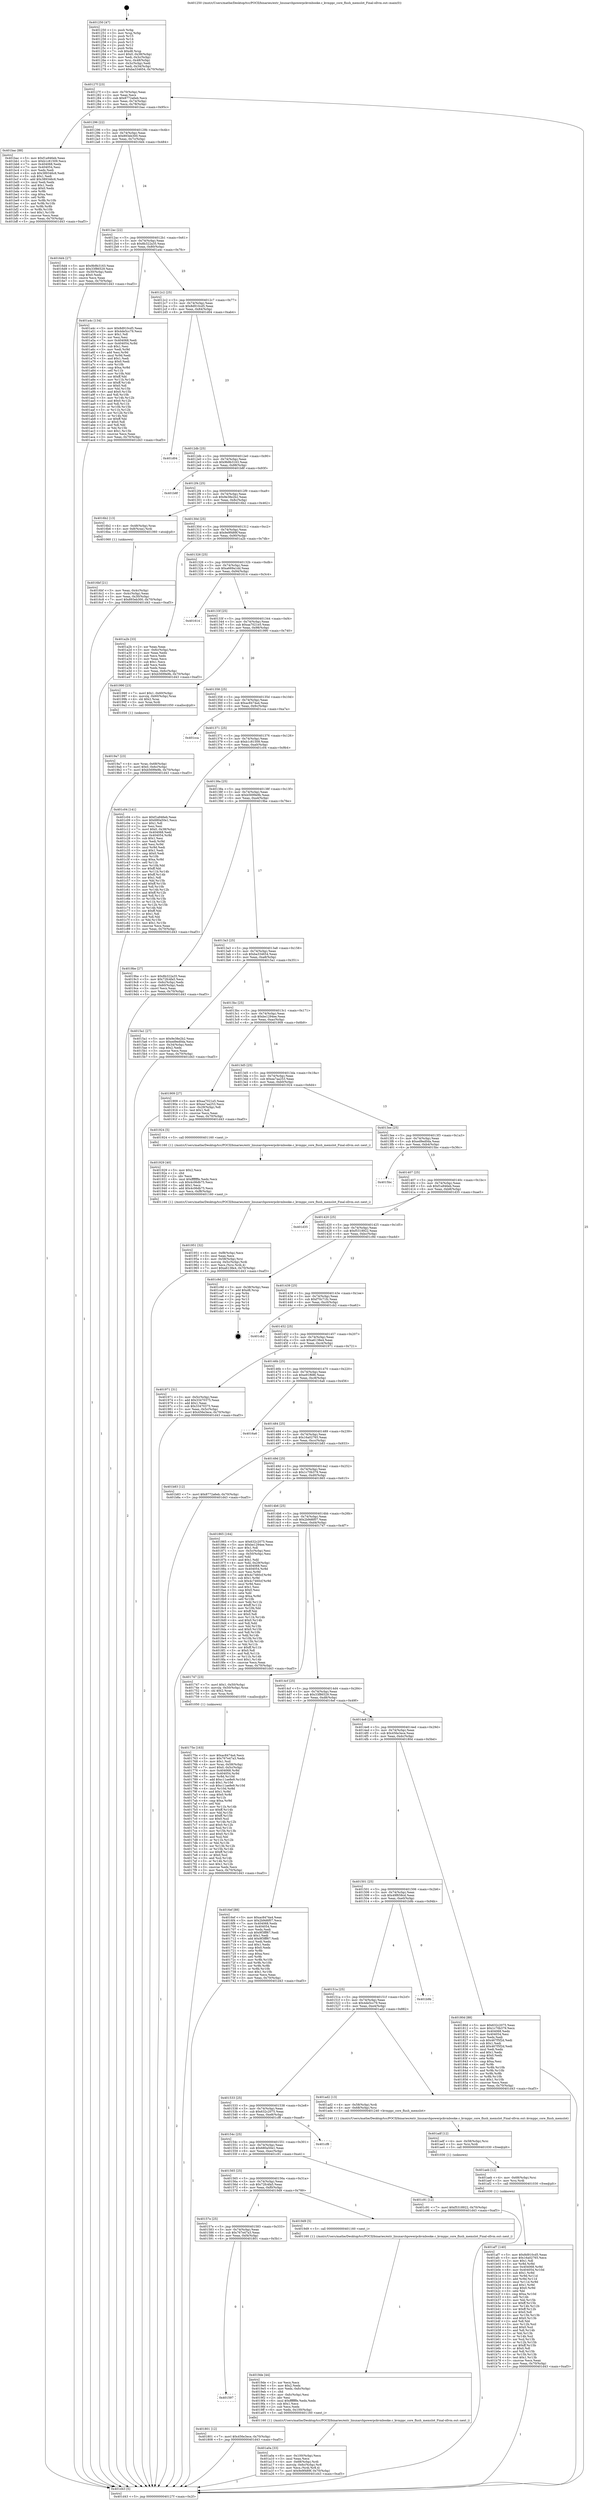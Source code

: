 digraph "0x401250" {
  label = "0x401250 (/mnt/c/Users/mathe/Desktop/tcc/POCII/binaries/extr_linuxarchpowerpckvmbooke.c_kvmppc_core_flush_memslot_Final-ollvm.out::main(0))"
  labelloc = "t"
  node[shape=record]

  Entry [label="",width=0.3,height=0.3,shape=circle,fillcolor=black,style=filled]
  "0x40127f" [label="{
     0x40127f [23]\l
     | [instrs]\l
     &nbsp;&nbsp;0x40127f \<+3\>: mov -0x70(%rbp),%eax\l
     &nbsp;&nbsp;0x401282 \<+2\>: mov %eax,%ecx\l
     &nbsp;&nbsp;0x401284 \<+6\>: sub $0x8772a6eb,%ecx\l
     &nbsp;&nbsp;0x40128a \<+3\>: mov %eax,-0x74(%rbp)\l
     &nbsp;&nbsp;0x40128d \<+3\>: mov %ecx,-0x78(%rbp)\l
     &nbsp;&nbsp;0x401290 \<+6\>: je 0000000000401bac \<main+0x95c\>\l
  }"]
  "0x401bac" [label="{
     0x401bac [88]\l
     | [instrs]\l
     &nbsp;&nbsp;0x401bac \<+5\>: mov $0xf1a946eb,%eax\l
     &nbsp;&nbsp;0x401bb1 \<+5\>: mov $0xb1c81509,%ecx\l
     &nbsp;&nbsp;0x401bb6 \<+7\>: mov 0x404068,%edx\l
     &nbsp;&nbsp;0x401bbd \<+7\>: mov 0x404054,%esi\l
     &nbsp;&nbsp;0x401bc4 \<+2\>: mov %edx,%edi\l
     &nbsp;&nbsp;0x401bc6 \<+6\>: sub $0x389346c6,%edi\l
     &nbsp;&nbsp;0x401bcc \<+3\>: sub $0x1,%edi\l
     &nbsp;&nbsp;0x401bcf \<+6\>: add $0x389346c6,%edi\l
     &nbsp;&nbsp;0x401bd5 \<+3\>: imul %edi,%edx\l
     &nbsp;&nbsp;0x401bd8 \<+3\>: and $0x1,%edx\l
     &nbsp;&nbsp;0x401bdb \<+3\>: cmp $0x0,%edx\l
     &nbsp;&nbsp;0x401bde \<+4\>: sete %r8b\l
     &nbsp;&nbsp;0x401be2 \<+3\>: cmp $0xa,%esi\l
     &nbsp;&nbsp;0x401be5 \<+4\>: setl %r9b\l
     &nbsp;&nbsp;0x401be9 \<+3\>: mov %r8b,%r10b\l
     &nbsp;&nbsp;0x401bec \<+3\>: and %r9b,%r10b\l
     &nbsp;&nbsp;0x401bef \<+3\>: xor %r9b,%r8b\l
     &nbsp;&nbsp;0x401bf2 \<+3\>: or %r8b,%r10b\l
     &nbsp;&nbsp;0x401bf5 \<+4\>: test $0x1,%r10b\l
     &nbsp;&nbsp;0x401bf9 \<+3\>: cmovne %ecx,%eax\l
     &nbsp;&nbsp;0x401bfc \<+3\>: mov %eax,-0x70(%rbp)\l
     &nbsp;&nbsp;0x401bff \<+5\>: jmp 0000000000401d43 \<main+0xaf3\>\l
  }"]
  "0x401296" [label="{
     0x401296 [22]\l
     | [instrs]\l
     &nbsp;&nbsp;0x401296 \<+5\>: jmp 000000000040129b \<main+0x4b\>\l
     &nbsp;&nbsp;0x40129b \<+3\>: mov -0x74(%rbp),%eax\l
     &nbsp;&nbsp;0x40129e \<+5\>: sub $0x893eb300,%eax\l
     &nbsp;&nbsp;0x4012a3 \<+3\>: mov %eax,-0x7c(%rbp)\l
     &nbsp;&nbsp;0x4012a6 \<+6\>: je 00000000004016d4 \<main+0x484\>\l
  }"]
  Exit [label="",width=0.3,height=0.3,shape=circle,fillcolor=black,style=filled,peripheries=2]
  "0x4016d4" [label="{
     0x4016d4 [27]\l
     | [instrs]\l
     &nbsp;&nbsp;0x4016d4 \<+5\>: mov $0x9b9b3163,%eax\l
     &nbsp;&nbsp;0x4016d9 \<+5\>: mov $0x33f86529,%ecx\l
     &nbsp;&nbsp;0x4016de \<+3\>: mov -0x30(%rbp),%edx\l
     &nbsp;&nbsp;0x4016e1 \<+3\>: cmp $0x0,%edx\l
     &nbsp;&nbsp;0x4016e4 \<+3\>: cmove %ecx,%eax\l
     &nbsp;&nbsp;0x4016e7 \<+3\>: mov %eax,-0x70(%rbp)\l
     &nbsp;&nbsp;0x4016ea \<+5\>: jmp 0000000000401d43 \<main+0xaf3\>\l
  }"]
  "0x4012ac" [label="{
     0x4012ac [22]\l
     | [instrs]\l
     &nbsp;&nbsp;0x4012ac \<+5\>: jmp 00000000004012b1 \<main+0x61\>\l
     &nbsp;&nbsp;0x4012b1 \<+3\>: mov -0x74(%rbp),%eax\l
     &nbsp;&nbsp;0x4012b4 \<+5\>: sub $0x8b322a35,%eax\l
     &nbsp;&nbsp;0x4012b9 \<+3\>: mov %eax,-0x80(%rbp)\l
     &nbsp;&nbsp;0x4012bc \<+6\>: je 0000000000401a4c \<main+0x7fc\>\l
  }"]
  "0x401af7" [label="{
     0x401af7 [140]\l
     | [instrs]\l
     &nbsp;&nbsp;0x401af7 \<+5\>: mov $0x8d910cd5,%eax\l
     &nbsp;&nbsp;0x401afc \<+5\>: mov $0x16a02765,%ecx\l
     &nbsp;&nbsp;0x401b01 \<+2\>: mov $0x1,%dl\l
     &nbsp;&nbsp;0x401b03 \<+3\>: xor %r8d,%r8d\l
     &nbsp;&nbsp;0x401b06 \<+8\>: mov 0x404068,%r9d\l
     &nbsp;&nbsp;0x401b0e \<+8\>: mov 0x404054,%r10d\l
     &nbsp;&nbsp;0x401b16 \<+4\>: sub $0x1,%r8d\l
     &nbsp;&nbsp;0x401b1a \<+3\>: mov %r9d,%r11d\l
     &nbsp;&nbsp;0x401b1d \<+3\>: add %r8d,%r11d\l
     &nbsp;&nbsp;0x401b20 \<+4\>: imul %r11d,%r9d\l
     &nbsp;&nbsp;0x401b24 \<+4\>: and $0x1,%r9d\l
     &nbsp;&nbsp;0x401b28 \<+4\>: cmp $0x0,%r9d\l
     &nbsp;&nbsp;0x401b2c \<+3\>: sete %bl\l
     &nbsp;&nbsp;0x401b2f \<+4\>: cmp $0xa,%r10d\l
     &nbsp;&nbsp;0x401b33 \<+4\>: setl %r14b\l
     &nbsp;&nbsp;0x401b37 \<+3\>: mov %bl,%r15b\l
     &nbsp;&nbsp;0x401b3a \<+4\>: xor $0xff,%r15b\l
     &nbsp;&nbsp;0x401b3e \<+3\>: mov %r14b,%r12b\l
     &nbsp;&nbsp;0x401b41 \<+4\>: xor $0xff,%r12b\l
     &nbsp;&nbsp;0x401b45 \<+3\>: xor $0x0,%dl\l
     &nbsp;&nbsp;0x401b48 \<+3\>: mov %r15b,%r13b\l
     &nbsp;&nbsp;0x401b4b \<+4\>: and $0x0,%r13b\l
     &nbsp;&nbsp;0x401b4f \<+2\>: and %dl,%bl\l
     &nbsp;&nbsp;0x401b51 \<+3\>: mov %r12b,%sil\l
     &nbsp;&nbsp;0x401b54 \<+4\>: and $0x0,%sil\l
     &nbsp;&nbsp;0x401b58 \<+3\>: and %dl,%r14b\l
     &nbsp;&nbsp;0x401b5b \<+3\>: or %bl,%r13b\l
     &nbsp;&nbsp;0x401b5e \<+3\>: or %r14b,%sil\l
     &nbsp;&nbsp;0x401b61 \<+3\>: xor %sil,%r13b\l
     &nbsp;&nbsp;0x401b64 \<+3\>: or %r12b,%r15b\l
     &nbsp;&nbsp;0x401b67 \<+4\>: xor $0xff,%r15b\l
     &nbsp;&nbsp;0x401b6b \<+3\>: or $0x0,%dl\l
     &nbsp;&nbsp;0x401b6e \<+3\>: and %dl,%r15b\l
     &nbsp;&nbsp;0x401b71 \<+3\>: or %r15b,%r13b\l
     &nbsp;&nbsp;0x401b74 \<+4\>: test $0x1,%r13b\l
     &nbsp;&nbsp;0x401b78 \<+3\>: cmovne %ecx,%eax\l
     &nbsp;&nbsp;0x401b7b \<+3\>: mov %eax,-0x70(%rbp)\l
     &nbsp;&nbsp;0x401b7e \<+5\>: jmp 0000000000401d43 \<main+0xaf3\>\l
  }"]
  "0x401a4c" [label="{
     0x401a4c [134]\l
     | [instrs]\l
     &nbsp;&nbsp;0x401a4c \<+5\>: mov $0x8d910cd5,%eax\l
     &nbsp;&nbsp;0x401a51 \<+5\>: mov $0x4de5cc79,%ecx\l
     &nbsp;&nbsp;0x401a56 \<+2\>: mov $0x1,%dl\l
     &nbsp;&nbsp;0x401a58 \<+2\>: xor %esi,%esi\l
     &nbsp;&nbsp;0x401a5a \<+7\>: mov 0x404068,%edi\l
     &nbsp;&nbsp;0x401a61 \<+8\>: mov 0x404054,%r8d\l
     &nbsp;&nbsp;0x401a69 \<+3\>: sub $0x1,%esi\l
     &nbsp;&nbsp;0x401a6c \<+3\>: mov %edi,%r9d\l
     &nbsp;&nbsp;0x401a6f \<+3\>: add %esi,%r9d\l
     &nbsp;&nbsp;0x401a72 \<+4\>: imul %r9d,%edi\l
     &nbsp;&nbsp;0x401a76 \<+3\>: and $0x1,%edi\l
     &nbsp;&nbsp;0x401a79 \<+3\>: cmp $0x0,%edi\l
     &nbsp;&nbsp;0x401a7c \<+4\>: sete %r10b\l
     &nbsp;&nbsp;0x401a80 \<+4\>: cmp $0xa,%r8d\l
     &nbsp;&nbsp;0x401a84 \<+4\>: setl %r11b\l
     &nbsp;&nbsp;0x401a88 \<+3\>: mov %r10b,%bl\l
     &nbsp;&nbsp;0x401a8b \<+3\>: xor $0xff,%bl\l
     &nbsp;&nbsp;0x401a8e \<+3\>: mov %r11b,%r14b\l
     &nbsp;&nbsp;0x401a91 \<+4\>: xor $0xff,%r14b\l
     &nbsp;&nbsp;0x401a95 \<+3\>: xor $0x0,%dl\l
     &nbsp;&nbsp;0x401a98 \<+3\>: mov %bl,%r15b\l
     &nbsp;&nbsp;0x401a9b \<+4\>: and $0x0,%r15b\l
     &nbsp;&nbsp;0x401a9f \<+3\>: and %dl,%r10b\l
     &nbsp;&nbsp;0x401aa2 \<+3\>: mov %r14b,%r12b\l
     &nbsp;&nbsp;0x401aa5 \<+4\>: and $0x0,%r12b\l
     &nbsp;&nbsp;0x401aa9 \<+3\>: and %dl,%r11b\l
     &nbsp;&nbsp;0x401aac \<+3\>: or %r10b,%r15b\l
     &nbsp;&nbsp;0x401aaf \<+3\>: or %r11b,%r12b\l
     &nbsp;&nbsp;0x401ab2 \<+3\>: xor %r12b,%r15b\l
     &nbsp;&nbsp;0x401ab5 \<+3\>: or %r14b,%bl\l
     &nbsp;&nbsp;0x401ab8 \<+3\>: xor $0xff,%bl\l
     &nbsp;&nbsp;0x401abb \<+3\>: or $0x0,%dl\l
     &nbsp;&nbsp;0x401abe \<+2\>: and %dl,%bl\l
     &nbsp;&nbsp;0x401ac0 \<+3\>: or %bl,%r15b\l
     &nbsp;&nbsp;0x401ac3 \<+4\>: test $0x1,%r15b\l
     &nbsp;&nbsp;0x401ac7 \<+3\>: cmovne %ecx,%eax\l
     &nbsp;&nbsp;0x401aca \<+3\>: mov %eax,-0x70(%rbp)\l
     &nbsp;&nbsp;0x401acd \<+5\>: jmp 0000000000401d43 \<main+0xaf3\>\l
  }"]
  "0x4012c2" [label="{
     0x4012c2 [25]\l
     | [instrs]\l
     &nbsp;&nbsp;0x4012c2 \<+5\>: jmp 00000000004012c7 \<main+0x77\>\l
     &nbsp;&nbsp;0x4012c7 \<+3\>: mov -0x74(%rbp),%eax\l
     &nbsp;&nbsp;0x4012ca \<+5\>: sub $0x8d910cd5,%eax\l
     &nbsp;&nbsp;0x4012cf \<+6\>: mov %eax,-0x84(%rbp)\l
     &nbsp;&nbsp;0x4012d5 \<+6\>: je 0000000000401d04 \<main+0xab4\>\l
  }"]
  "0x401aeb" [label="{
     0x401aeb [12]\l
     | [instrs]\l
     &nbsp;&nbsp;0x401aeb \<+4\>: mov -0x68(%rbp),%rsi\l
     &nbsp;&nbsp;0x401aef \<+3\>: mov %rsi,%rdi\l
     &nbsp;&nbsp;0x401af2 \<+5\>: call 0000000000401030 \<free@plt\>\l
     | [calls]\l
     &nbsp;&nbsp;0x401030 \{1\} (unknown)\l
  }"]
  "0x401d04" [label="{
     0x401d04\l
  }", style=dashed]
  "0x4012db" [label="{
     0x4012db [25]\l
     | [instrs]\l
     &nbsp;&nbsp;0x4012db \<+5\>: jmp 00000000004012e0 \<main+0x90\>\l
     &nbsp;&nbsp;0x4012e0 \<+3\>: mov -0x74(%rbp),%eax\l
     &nbsp;&nbsp;0x4012e3 \<+5\>: sub $0x9b9b3163,%eax\l
     &nbsp;&nbsp;0x4012e8 \<+6\>: mov %eax,-0x88(%rbp)\l
     &nbsp;&nbsp;0x4012ee \<+6\>: je 0000000000401b8f \<main+0x93f\>\l
  }"]
  "0x401adf" [label="{
     0x401adf [12]\l
     | [instrs]\l
     &nbsp;&nbsp;0x401adf \<+4\>: mov -0x58(%rbp),%rsi\l
     &nbsp;&nbsp;0x401ae3 \<+3\>: mov %rsi,%rdi\l
     &nbsp;&nbsp;0x401ae6 \<+5\>: call 0000000000401030 \<free@plt\>\l
     | [calls]\l
     &nbsp;&nbsp;0x401030 \{1\} (unknown)\l
  }"]
  "0x401b8f" [label="{
     0x401b8f\l
  }", style=dashed]
  "0x4012f4" [label="{
     0x4012f4 [25]\l
     | [instrs]\l
     &nbsp;&nbsp;0x4012f4 \<+5\>: jmp 00000000004012f9 \<main+0xa9\>\l
     &nbsp;&nbsp;0x4012f9 \<+3\>: mov -0x74(%rbp),%eax\l
     &nbsp;&nbsp;0x4012fc \<+5\>: sub $0x9e38e2b2,%eax\l
     &nbsp;&nbsp;0x401301 \<+6\>: mov %eax,-0x8c(%rbp)\l
     &nbsp;&nbsp;0x401307 \<+6\>: je 00000000004016b2 \<main+0x462\>\l
  }"]
  "0x401a0a" [label="{
     0x401a0a [33]\l
     | [instrs]\l
     &nbsp;&nbsp;0x401a0a \<+6\>: mov -0x100(%rbp),%ecx\l
     &nbsp;&nbsp;0x401a10 \<+3\>: imul %eax,%ecx\l
     &nbsp;&nbsp;0x401a13 \<+4\>: mov -0x68(%rbp),%rdi\l
     &nbsp;&nbsp;0x401a17 \<+4\>: movslq -0x6c(%rbp),%r8\l
     &nbsp;&nbsp;0x401a1b \<+4\>: mov %ecx,(%rdi,%r8,4)\l
     &nbsp;&nbsp;0x401a1f \<+7\>: movl $0x9e9f489f,-0x70(%rbp)\l
     &nbsp;&nbsp;0x401a26 \<+5\>: jmp 0000000000401d43 \<main+0xaf3\>\l
  }"]
  "0x4016b2" [label="{
     0x4016b2 [13]\l
     | [instrs]\l
     &nbsp;&nbsp;0x4016b2 \<+4\>: mov -0x48(%rbp),%rax\l
     &nbsp;&nbsp;0x4016b6 \<+4\>: mov 0x8(%rax),%rdi\l
     &nbsp;&nbsp;0x4016ba \<+5\>: call 0000000000401060 \<atoi@plt\>\l
     | [calls]\l
     &nbsp;&nbsp;0x401060 \{1\} (unknown)\l
  }"]
  "0x40130d" [label="{
     0x40130d [25]\l
     | [instrs]\l
     &nbsp;&nbsp;0x40130d \<+5\>: jmp 0000000000401312 \<main+0xc2\>\l
     &nbsp;&nbsp;0x401312 \<+3\>: mov -0x74(%rbp),%eax\l
     &nbsp;&nbsp;0x401315 \<+5\>: sub $0x9e9f489f,%eax\l
     &nbsp;&nbsp;0x40131a \<+6\>: mov %eax,-0x90(%rbp)\l
     &nbsp;&nbsp;0x401320 \<+6\>: je 0000000000401a2b \<main+0x7db\>\l
  }"]
  "0x4019de" [label="{
     0x4019de [44]\l
     | [instrs]\l
     &nbsp;&nbsp;0x4019de \<+2\>: xor %ecx,%ecx\l
     &nbsp;&nbsp;0x4019e0 \<+5\>: mov $0x2,%edx\l
     &nbsp;&nbsp;0x4019e5 \<+6\>: mov %edx,-0xfc(%rbp)\l
     &nbsp;&nbsp;0x4019eb \<+1\>: cltd\l
     &nbsp;&nbsp;0x4019ec \<+6\>: mov -0xfc(%rbp),%esi\l
     &nbsp;&nbsp;0x4019f2 \<+2\>: idiv %esi\l
     &nbsp;&nbsp;0x4019f4 \<+6\>: imul $0xfffffffe,%edx,%edx\l
     &nbsp;&nbsp;0x4019fa \<+3\>: sub $0x1,%ecx\l
     &nbsp;&nbsp;0x4019fd \<+2\>: sub %ecx,%edx\l
     &nbsp;&nbsp;0x4019ff \<+6\>: mov %edx,-0x100(%rbp)\l
     &nbsp;&nbsp;0x401a05 \<+5\>: call 0000000000401160 \<next_i\>\l
     | [calls]\l
     &nbsp;&nbsp;0x401160 \{1\} (/mnt/c/Users/mathe/Desktop/tcc/POCII/binaries/extr_linuxarchpowerpckvmbooke.c_kvmppc_core_flush_memslot_Final-ollvm.out::next_i)\l
  }"]
  "0x401a2b" [label="{
     0x401a2b [33]\l
     | [instrs]\l
     &nbsp;&nbsp;0x401a2b \<+2\>: xor %eax,%eax\l
     &nbsp;&nbsp;0x401a2d \<+3\>: mov -0x6c(%rbp),%ecx\l
     &nbsp;&nbsp;0x401a30 \<+2\>: mov %eax,%edx\l
     &nbsp;&nbsp;0x401a32 \<+2\>: sub %ecx,%edx\l
     &nbsp;&nbsp;0x401a34 \<+2\>: mov %eax,%ecx\l
     &nbsp;&nbsp;0x401a36 \<+3\>: sub $0x1,%ecx\l
     &nbsp;&nbsp;0x401a39 \<+2\>: add %ecx,%edx\l
     &nbsp;&nbsp;0x401a3b \<+2\>: sub %edx,%eax\l
     &nbsp;&nbsp;0x401a3d \<+3\>: mov %eax,-0x6c(%rbp)\l
     &nbsp;&nbsp;0x401a40 \<+7\>: movl $0xb5699e9b,-0x70(%rbp)\l
     &nbsp;&nbsp;0x401a47 \<+5\>: jmp 0000000000401d43 \<main+0xaf3\>\l
  }"]
  "0x401326" [label="{
     0x401326 [25]\l
     | [instrs]\l
     &nbsp;&nbsp;0x401326 \<+5\>: jmp 000000000040132b \<main+0xdb\>\l
     &nbsp;&nbsp;0x40132b \<+3\>: mov -0x74(%rbp),%eax\l
     &nbsp;&nbsp;0x40132e \<+5\>: sub $0xa669a1dd,%eax\l
     &nbsp;&nbsp;0x401333 \<+6\>: mov %eax,-0x94(%rbp)\l
     &nbsp;&nbsp;0x401339 \<+6\>: je 0000000000401614 \<main+0x3c4\>\l
  }"]
  "0x4019a7" [label="{
     0x4019a7 [23]\l
     | [instrs]\l
     &nbsp;&nbsp;0x4019a7 \<+4\>: mov %rax,-0x68(%rbp)\l
     &nbsp;&nbsp;0x4019ab \<+7\>: movl $0x0,-0x6c(%rbp)\l
     &nbsp;&nbsp;0x4019b2 \<+7\>: movl $0xb5699e9b,-0x70(%rbp)\l
     &nbsp;&nbsp;0x4019b9 \<+5\>: jmp 0000000000401d43 \<main+0xaf3\>\l
  }"]
  "0x401614" [label="{
     0x401614\l
  }", style=dashed]
  "0x40133f" [label="{
     0x40133f [25]\l
     | [instrs]\l
     &nbsp;&nbsp;0x40133f \<+5\>: jmp 0000000000401344 \<main+0xf4\>\l
     &nbsp;&nbsp;0x401344 \<+3\>: mov -0x74(%rbp),%eax\l
     &nbsp;&nbsp;0x401347 \<+5\>: sub $0xaa7021e5,%eax\l
     &nbsp;&nbsp;0x40134c \<+6\>: mov %eax,-0x98(%rbp)\l
     &nbsp;&nbsp;0x401352 \<+6\>: je 0000000000401990 \<main+0x740\>\l
  }"]
  "0x401951" [label="{
     0x401951 [32]\l
     | [instrs]\l
     &nbsp;&nbsp;0x401951 \<+6\>: mov -0xf8(%rbp),%ecx\l
     &nbsp;&nbsp;0x401957 \<+3\>: imul %eax,%ecx\l
     &nbsp;&nbsp;0x40195a \<+4\>: mov -0x58(%rbp),%rsi\l
     &nbsp;&nbsp;0x40195e \<+4\>: movslq -0x5c(%rbp),%rdi\l
     &nbsp;&nbsp;0x401962 \<+3\>: mov %ecx,(%rsi,%rdi,4)\l
     &nbsp;&nbsp;0x401965 \<+7\>: movl $0xa6138e4,-0x70(%rbp)\l
     &nbsp;&nbsp;0x40196c \<+5\>: jmp 0000000000401d43 \<main+0xaf3\>\l
  }"]
  "0x401990" [label="{
     0x401990 [23]\l
     | [instrs]\l
     &nbsp;&nbsp;0x401990 \<+7\>: movl $0x1,-0x60(%rbp)\l
     &nbsp;&nbsp;0x401997 \<+4\>: movslq -0x60(%rbp),%rax\l
     &nbsp;&nbsp;0x40199b \<+4\>: shl $0x2,%rax\l
     &nbsp;&nbsp;0x40199f \<+3\>: mov %rax,%rdi\l
     &nbsp;&nbsp;0x4019a2 \<+5\>: call 0000000000401050 \<malloc@plt\>\l
     | [calls]\l
     &nbsp;&nbsp;0x401050 \{1\} (unknown)\l
  }"]
  "0x401358" [label="{
     0x401358 [25]\l
     | [instrs]\l
     &nbsp;&nbsp;0x401358 \<+5\>: jmp 000000000040135d \<main+0x10d\>\l
     &nbsp;&nbsp;0x40135d \<+3\>: mov -0x74(%rbp),%eax\l
     &nbsp;&nbsp;0x401360 \<+5\>: sub $0xac8474a4,%eax\l
     &nbsp;&nbsp;0x401365 \<+6\>: mov %eax,-0x9c(%rbp)\l
     &nbsp;&nbsp;0x40136b \<+6\>: je 0000000000401cca \<main+0xa7a\>\l
  }"]
  "0x401929" [label="{
     0x401929 [40]\l
     | [instrs]\l
     &nbsp;&nbsp;0x401929 \<+5\>: mov $0x2,%ecx\l
     &nbsp;&nbsp;0x40192e \<+1\>: cltd\l
     &nbsp;&nbsp;0x40192f \<+2\>: idiv %ecx\l
     &nbsp;&nbsp;0x401931 \<+6\>: imul $0xfffffffe,%edx,%ecx\l
     &nbsp;&nbsp;0x401937 \<+6\>: sub $0x4c06db75,%ecx\l
     &nbsp;&nbsp;0x40193d \<+3\>: add $0x1,%ecx\l
     &nbsp;&nbsp;0x401940 \<+6\>: add $0x4c06db75,%ecx\l
     &nbsp;&nbsp;0x401946 \<+6\>: mov %ecx,-0xf8(%rbp)\l
     &nbsp;&nbsp;0x40194c \<+5\>: call 0000000000401160 \<next_i\>\l
     | [calls]\l
     &nbsp;&nbsp;0x401160 \{1\} (/mnt/c/Users/mathe/Desktop/tcc/POCII/binaries/extr_linuxarchpowerpckvmbooke.c_kvmppc_core_flush_memslot_Final-ollvm.out::next_i)\l
  }"]
  "0x401cca" [label="{
     0x401cca\l
  }", style=dashed]
  "0x401371" [label="{
     0x401371 [25]\l
     | [instrs]\l
     &nbsp;&nbsp;0x401371 \<+5\>: jmp 0000000000401376 \<main+0x126\>\l
     &nbsp;&nbsp;0x401376 \<+3\>: mov -0x74(%rbp),%eax\l
     &nbsp;&nbsp;0x401379 \<+5\>: sub $0xb1c81509,%eax\l
     &nbsp;&nbsp;0x40137e \<+6\>: mov %eax,-0xa0(%rbp)\l
     &nbsp;&nbsp;0x401384 \<+6\>: je 0000000000401c04 \<main+0x9b4\>\l
  }"]
  "0x401597" [label="{
     0x401597\l
  }", style=dashed]
  "0x401c04" [label="{
     0x401c04 [141]\l
     | [instrs]\l
     &nbsp;&nbsp;0x401c04 \<+5\>: mov $0xf1a946eb,%eax\l
     &nbsp;&nbsp;0x401c09 \<+5\>: mov $0x680a50e1,%ecx\l
     &nbsp;&nbsp;0x401c0e \<+2\>: mov $0x1,%dl\l
     &nbsp;&nbsp;0x401c10 \<+2\>: xor %esi,%esi\l
     &nbsp;&nbsp;0x401c12 \<+7\>: movl $0x0,-0x38(%rbp)\l
     &nbsp;&nbsp;0x401c19 \<+7\>: mov 0x404068,%edi\l
     &nbsp;&nbsp;0x401c20 \<+8\>: mov 0x404054,%r8d\l
     &nbsp;&nbsp;0x401c28 \<+3\>: sub $0x1,%esi\l
     &nbsp;&nbsp;0x401c2b \<+3\>: mov %edi,%r9d\l
     &nbsp;&nbsp;0x401c2e \<+3\>: add %esi,%r9d\l
     &nbsp;&nbsp;0x401c31 \<+4\>: imul %r9d,%edi\l
     &nbsp;&nbsp;0x401c35 \<+3\>: and $0x1,%edi\l
     &nbsp;&nbsp;0x401c38 \<+3\>: cmp $0x0,%edi\l
     &nbsp;&nbsp;0x401c3b \<+4\>: sete %r10b\l
     &nbsp;&nbsp;0x401c3f \<+4\>: cmp $0xa,%r8d\l
     &nbsp;&nbsp;0x401c43 \<+4\>: setl %r11b\l
     &nbsp;&nbsp;0x401c47 \<+3\>: mov %r10b,%bl\l
     &nbsp;&nbsp;0x401c4a \<+3\>: xor $0xff,%bl\l
     &nbsp;&nbsp;0x401c4d \<+3\>: mov %r11b,%r14b\l
     &nbsp;&nbsp;0x401c50 \<+4\>: xor $0xff,%r14b\l
     &nbsp;&nbsp;0x401c54 \<+3\>: xor $0x1,%dl\l
     &nbsp;&nbsp;0x401c57 \<+3\>: mov %bl,%r15b\l
     &nbsp;&nbsp;0x401c5a \<+4\>: and $0xff,%r15b\l
     &nbsp;&nbsp;0x401c5e \<+3\>: and %dl,%r10b\l
     &nbsp;&nbsp;0x401c61 \<+3\>: mov %r14b,%r12b\l
     &nbsp;&nbsp;0x401c64 \<+4\>: and $0xff,%r12b\l
     &nbsp;&nbsp;0x401c68 \<+3\>: and %dl,%r11b\l
     &nbsp;&nbsp;0x401c6b \<+3\>: or %r10b,%r15b\l
     &nbsp;&nbsp;0x401c6e \<+3\>: or %r11b,%r12b\l
     &nbsp;&nbsp;0x401c71 \<+3\>: xor %r12b,%r15b\l
     &nbsp;&nbsp;0x401c74 \<+3\>: or %r14b,%bl\l
     &nbsp;&nbsp;0x401c77 \<+3\>: xor $0xff,%bl\l
     &nbsp;&nbsp;0x401c7a \<+3\>: or $0x1,%dl\l
     &nbsp;&nbsp;0x401c7d \<+2\>: and %dl,%bl\l
     &nbsp;&nbsp;0x401c7f \<+3\>: or %bl,%r15b\l
     &nbsp;&nbsp;0x401c82 \<+4\>: test $0x1,%r15b\l
     &nbsp;&nbsp;0x401c86 \<+3\>: cmovne %ecx,%eax\l
     &nbsp;&nbsp;0x401c89 \<+3\>: mov %eax,-0x70(%rbp)\l
     &nbsp;&nbsp;0x401c8c \<+5\>: jmp 0000000000401d43 \<main+0xaf3\>\l
  }"]
  "0x40138a" [label="{
     0x40138a [25]\l
     | [instrs]\l
     &nbsp;&nbsp;0x40138a \<+5\>: jmp 000000000040138f \<main+0x13f\>\l
     &nbsp;&nbsp;0x40138f \<+3\>: mov -0x74(%rbp),%eax\l
     &nbsp;&nbsp;0x401392 \<+5\>: sub $0xb5699e9b,%eax\l
     &nbsp;&nbsp;0x401397 \<+6\>: mov %eax,-0xa4(%rbp)\l
     &nbsp;&nbsp;0x40139d \<+6\>: je 00000000004019be \<main+0x76e\>\l
  }"]
  "0x401801" [label="{
     0x401801 [12]\l
     | [instrs]\l
     &nbsp;&nbsp;0x401801 \<+7\>: movl $0x456e3ece,-0x70(%rbp)\l
     &nbsp;&nbsp;0x401808 \<+5\>: jmp 0000000000401d43 \<main+0xaf3\>\l
  }"]
  "0x4019be" [label="{
     0x4019be [27]\l
     | [instrs]\l
     &nbsp;&nbsp;0x4019be \<+5\>: mov $0x8b322a35,%eax\l
     &nbsp;&nbsp;0x4019c3 \<+5\>: mov $0x72fc4fa5,%ecx\l
     &nbsp;&nbsp;0x4019c8 \<+3\>: mov -0x6c(%rbp),%edx\l
     &nbsp;&nbsp;0x4019cb \<+3\>: cmp -0x60(%rbp),%edx\l
     &nbsp;&nbsp;0x4019ce \<+3\>: cmovl %ecx,%eax\l
     &nbsp;&nbsp;0x4019d1 \<+3\>: mov %eax,-0x70(%rbp)\l
     &nbsp;&nbsp;0x4019d4 \<+5\>: jmp 0000000000401d43 \<main+0xaf3\>\l
  }"]
  "0x4013a3" [label="{
     0x4013a3 [25]\l
     | [instrs]\l
     &nbsp;&nbsp;0x4013a3 \<+5\>: jmp 00000000004013a8 \<main+0x158\>\l
     &nbsp;&nbsp;0x4013a8 \<+3\>: mov -0x74(%rbp),%eax\l
     &nbsp;&nbsp;0x4013ab \<+5\>: sub $0xba334654,%eax\l
     &nbsp;&nbsp;0x4013b0 \<+6\>: mov %eax,-0xa8(%rbp)\l
     &nbsp;&nbsp;0x4013b6 \<+6\>: je 00000000004015a1 \<main+0x351\>\l
  }"]
  "0x40157e" [label="{
     0x40157e [25]\l
     | [instrs]\l
     &nbsp;&nbsp;0x40157e \<+5\>: jmp 0000000000401583 \<main+0x333\>\l
     &nbsp;&nbsp;0x401583 \<+3\>: mov -0x74(%rbp),%eax\l
     &nbsp;&nbsp;0x401586 \<+5\>: sub $0x767e47a3,%eax\l
     &nbsp;&nbsp;0x40158b \<+6\>: mov %eax,-0xf4(%rbp)\l
     &nbsp;&nbsp;0x401591 \<+6\>: je 0000000000401801 \<main+0x5b1\>\l
  }"]
  "0x4015a1" [label="{
     0x4015a1 [27]\l
     | [instrs]\l
     &nbsp;&nbsp;0x4015a1 \<+5\>: mov $0x9e38e2b2,%eax\l
     &nbsp;&nbsp;0x4015a6 \<+5\>: mov $0xed9ed0da,%ecx\l
     &nbsp;&nbsp;0x4015ab \<+3\>: mov -0x34(%rbp),%edx\l
     &nbsp;&nbsp;0x4015ae \<+3\>: cmp $0x2,%edx\l
     &nbsp;&nbsp;0x4015b1 \<+3\>: cmovne %ecx,%eax\l
     &nbsp;&nbsp;0x4015b4 \<+3\>: mov %eax,-0x70(%rbp)\l
     &nbsp;&nbsp;0x4015b7 \<+5\>: jmp 0000000000401d43 \<main+0xaf3\>\l
  }"]
  "0x4013bc" [label="{
     0x4013bc [25]\l
     | [instrs]\l
     &nbsp;&nbsp;0x4013bc \<+5\>: jmp 00000000004013c1 \<main+0x171\>\l
     &nbsp;&nbsp;0x4013c1 \<+3\>: mov -0x74(%rbp),%eax\l
     &nbsp;&nbsp;0x4013c4 \<+5\>: sub $0xbe1294ee,%eax\l
     &nbsp;&nbsp;0x4013c9 \<+6\>: mov %eax,-0xac(%rbp)\l
     &nbsp;&nbsp;0x4013cf \<+6\>: je 0000000000401909 \<main+0x6b9\>\l
  }"]
  "0x401d43" [label="{
     0x401d43 [5]\l
     | [instrs]\l
     &nbsp;&nbsp;0x401d43 \<+5\>: jmp 000000000040127f \<main+0x2f\>\l
  }"]
  "0x401250" [label="{
     0x401250 [47]\l
     | [instrs]\l
     &nbsp;&nbsp;0x401250 \<+1\>: push %rbp\l
     &nbsp;&nbsp;0x401251 \<+3\>: mov %rsp,%rbp\l
     &nbsp;&nbsp;0x401254 \<+2\>: push %r15\l
     &nbsp;&nbsp;0x401256 \<+2\>: push %r14\l
     &nbsp;&nbsp;0x401258 \<+2\>: push %r13\l
     &nbsp;&nbsp;0x40125a \<+2\>: push %r12\l
     &nbsp;&nbsp;0x40125c \<+1\>: push %rbx\l
     &nbsp;&nbsp;0x40125d \<+7\>: sub $0xd8,%rsp\l
     &nbsp;&nbsp;0x401264 \<+7\>: movl $0x0,-0x38(%rbp)\l
     &nbsp;&nbsp;0x40126b \<+3\>: mov %edi,-0x3c(%rbp)\l
     &nbsp;&nbsp;0x40126e \<+4\>: mov %rsi,-0x48(%rbp)\l
     &nbsp;&nbsp;0x401272 \<+3\>: mov -0x3c(%rbp),%edi\l
     &nbsp;&nbsp;0x401275 \<+3\>: mov %edi,-0x34(%rbp)\l
     &nbsp;&nbsp;0x401278 \<+7\>: movl $0xba334654,-0x70(%rbp)\l
  }"]
  "0x4016bf" [label="{
     0x4016bf [21]\l
     | [instrs]\l
     &nbsp;&nbsp;0x4016bf \<+3\>: mov %eax,-0x4c(%rbp)\l
     &nbsp;&nbsp;0x4016c2 \<+3\>: mov -0x4c(%rbp),%eax\l
     &nbsp;&nbsp;0x4016c5 \<+3\>: mov %eax,-0x30(%rbp)\l
     &nbsp;&nbsp;0x4016c8 \<+7\>: movl $0x893eb300,-0x70(%rbp)\l
     &nbsp;&nbsp;0x4016cf \<+5\>: jmp 0000000000401d43 \<main+0xaf3\>\l
  }"]
  "0x4019d9" [label="{
     0x4019d9 [5]\l
     | [instrs]\l
     &nbsp;&nbsp;0x4019d9 \<+5\>: call 0000000000401160 \<next_i\>\l
     | [calls]\l
     &nbsp;&nbsp;0x401160 \{1\} (/mnt/c/Users/mathe/Desktop/tcc/POCII/binaries/extr_linuxarchpowerpckvmbooke.c_kvmppc_core_flush_memslot_Final-ollvm.out::next_i)\l
  }"]
  "0x401909" [label="{
     0x401909 [27]\l
     | [instrs]\l
     &nbsp;&nbsp;0x401909 \<+5\>: mov $0xaa7021e5,%eax\l
     &nbsp;&nbsp;0x40190e \<+5\>: mov $0xea7aa253,%ecx\l
     &nbsp;&nbsp;0x401913 \<+3\>: mov -0x29(%rbp),%dl\l
     &nbsp;&nbsp;0x401916 \<+3\>: test $0x1,%dl\l
     &nbsp;&nbsp;0x401919 \<+3\>: cmovne %ecx,%eax\l
     &nbsp;&nbsp;0x40191c \<+3\>: mov %eax,-0x70(%rbp)\l
     &nbsp;&nbsp;0x40191f \<+5\>: jmp 0000000000401d43 \<main+0xaf3\>\l
  }"]
  "0x4013d5" [label="{
     0x4013d5 [25]\l
     | [instrs]\l
     &nbsp;&nbsp;0x4013d5 \<+5\>: jmp 00000000004013da \<main+0x18a\>\l
     &nbsp;&nbsp;0x4013da \<+3\>: mov -0x74(%rbp),%eax\l
     &nbsp;&nbsp;0x4013dd \<+5\>: sub $0xea7aa253,%eax\l
     &nbsp;&nbsp;0x4013e2 \<+6\>: mov %eax,-0xb0(%rbp)\l
     &nbsp;&nbsp;0x4013e8 \<+6\>: je 0000000000401924 \<main+0x6d4\>\l
  }"]
  "0x401565" [label="{
     0x401565 [25]\l
     | [instrs]\l
     &nbsp;&nbsp;0x401565 \<+5\>: jmp 000000000040156a \<main+0x31a\>\l
     &nbsp;&nbsp;0x40156a \<+3\>: mov -0x74(%rbp),%eax\l
     &nbsp;&nbsp;0x40156d \<+5\>: sub $0x72fc4fa5,%eax\l
     &nbsp;&nbsp;0x401572 \<+6\>: mov %eax,-0xf0(%rbp)\l
     &nbsp;&nbsp;0x401578 \<+6\>: je 00000000004019d9 \<main+0x789\>\l
  }"]
  "0x401924" [label="{
     0x401924 [5]\l
     | [instrs]\l
     &nbsp;&nbsp;0x401924 \<+5\>: call 0000000000401160 \<next_i\>\l
     | [calls]\l
     &nbsp;&nbsp;0x401160 \{1\} (/mnt/c/Users/mathe/Desktop/tcc/POCII/binaries/extr_linuxarchpowerpckvmbooke.c_kvmppc_core_flush_memslot_Final-ollvm.out::next_i)\l
  }"]
  "0x4013ee" [label="{
     0x4013ee [25]\l
     | [instrs]\l
     &nbsp;&nbsp;0x4013ee \<+5\>: jmp 00000000004013f3 \<main+0x1a3\>\l
     &nbsp;&nbsp;0x4013f3 \<+3\>: mov -0x74(%rbp),%eax\l
     &nbsp;&nbsp;0x4013f6 \<+5\>: sub $0xed9ed0da,%eax\l
     &nbsp;&nbsp;0x4013fb \<+6\>: mov %eax,-0xb4(%rbp)\l
     &nbsp;&nbsp;0x401401 \<+6\>: je 00000000004015bc \<main+0x36c\>\l
  }"]
  "0x401c91" [label="{
     0x401c91 [12]\l
     | [instrs]\l
     &nbsp;&nbsp;0x401c91 \<+7\>: movl $0xf5318922,-0x70(%rbp)\l
     &nbsp;&nbsp;0x401c98 \<+5\>: jmp 0000000000401d43 \<main+0xaf3\>\l
  }"]
  "0x4015bc" [label="{
     0x4015bc\l
  }", style=dashed]
  "0x401407" [label="{
     0x401407 [25]\l
     | [instrs]\l
     &nbsp;&nbsp;0x401407 \<+5\>: jmp 000000000040140c \<main+0x1bc\>\l
     &nbsp;&nbsp;0x40140c \<+3\>: mov -0x74(%rbp),%eax\l
     &nbsp;&nbsp;0x40140f \<+5\>: sub $0xf1a946eb,%eax\l
     &nbsp;&nbsp;0x401414 \<+6\>: mov %eax,-0xb8(%rbp)\l
     &nbsp;&nbsp;0x40141a \<+6\>: je 0000000000401d35 \<main+0xae5\>\l
  }"]
  "0x40154c" [label="{
     0x40154c [25]\l
     | [instrs]\l
     &nbsp;&nbsp;0x40154c \<+5\>: jmp 0000000000401551 \<main+0x301\>\l
     &nbsp;&nbsp;0x401551 \<+3\>: mov -0x74(%rbp),%eax\l
     &nbsp;&nbsp;0x401554 \<+5\>: sub $0x680a50e1,%eax\l
     &nbsp;&nbsp;0x401559 \<+6\>: mov %eax,-0xec(%rbp)\l
     &nbsp;&nbsp;0x40155f \<+6\>: je 0000000000401c91 \<main+0xa41\>\l
  }"]
  "0x401d35" [label="{
     0x401d35\l
  }", style=dashed]
  "0x401420" [label="{
     0x401420 [25]\l
     | [instrs]\l
     &nbsp;&nbsp;0x401420 \<+5\>: jmp 0000000000401425 \<main+0x1d5\>\l
     &nbsp;&nbsp;0x401425 \<+3\>: mov -0x74(%rbp),%eax\l
     &nbsp;&nbsp;0x401428 \<+5\>: sub $0xf5318922,%eax\l
     &nbsp;&nbsp;0x40142d \<+6\>: mov %eax,-0xbc(%rbp)\l
     &nbsp;&nbsp;0x401433 \<+6\>: je 0000000000401c9d \<main+0xa4d\>\l
  }"]
  "0x401cf8" [label="{
     0x401cf8\l
  }", style=dashed]
  "0x401c9d" [label="{
     0x401c9d [21]\l
     | [instrs]\l
     &nbsp;&nbsp;0x401c9d \<+3\>: mov -0x38(%rbp),%eax\l
     &nbsp;&nbsp;0x401ca0 \<+7\>: add $0xd8,%rsp\l
     &nbsp;&nbsp;0x401ca7 \<+1\>: pop %rbx\l
     &nbsp;&nbsp;0x401ca8 \<+2\>: pop %r12\l
     &nbsp;&nbsp;0x401caa \<+2\>: pop %r13\l
     &nbsp;&nbsp;0x401cac \<+2\>: pop %r14\l
     &nbsp;&nbsp;0x401cae \<+2\>: pop %r15\l
     &nbsp;&nbsp;0x401cb0 \<+1\>: pop %rbp\l
     &nbsp;&nbsp;0x401cb1 \<+1\>: ret\l
  }"]
  "0x401439" [label="{
     0x401439 [25]\l
     | [instrs]\l
     &nbsp;&nbsp;0x401439 \<+5\>: jmp 000000000040143e \<main+0x1ee\>\l
     &nbsp;&nbsp;0x40143e \<+3\>: mov -0x74(%rbp),%eax\l
     &nbsp;&nbsp;0x401441 \<+5\>: sub $0xf70c71fc,%eax\l
     &nbsp;&nbsp;0x401446 \<+6\>: mov %eax,-0xc0(%rbp)\l
     &nbsp;&nbsp;0x40144c \<+6\>: je 0000000000401cb2 \<main+0xa62\>\l
  }"]
  "0x401533" [label="{
     0x401533 [25]\l
     | [instrs]\l
     &nbsp;&nbsp;0x401533 \<+5\>: jmp 0000000000401538 \<main+0x2e8\>\l
     &nbsp;&nbsp;0x401538 \<+3\>: mov -0x74(%rbp),%eax\l
     &nbsp;&nbsp;0x40153b \<+5\>: sub $0x632c2075,%eax\l
     &nbsp;&nbsp;0x401540 \<+6\>: mov %eax,-0xe8(%rbp)\l
     &nbsp;&nbsp;0x401546 \<+6\>: je 0000000000401cf8 \<main+0xaa8\>\l
  }"]
  "0x401cb2" [label="{
     0x401cb2\l
  }", style=dashed]
  "0x401452" [label="{
     0x401452 [25]\l
     | [instrs]\l
     &nbsp;&nbsp;0x401452 \<+5\>: jmp 0000000000401457 \<main+0x207\>\l
     &nbsp;&nbsp;0x401457 \<+3\>: mov -0x74(%rbp),%eax\l
     &nbsp;&nbsp;0x40145a \<+5\>: sub $0xa6138e4,%eax\l
     &nbsp;&nbsp;0x40145f \<+6\>: mov %eax,-0xc4(%rbp)\l
     &nbsp;&nbsp;0x401465 \<+6\>: je 0000000000401971 \<main+0x721\>\l
  }"]
  "0x401ad2" [label="{
     0x401ad2 [13]\l
     | [instrs]\l
     &nbsp;&nbsp;0x401ad2 \<+4\>: mov -0x58(%rbp),%rdi\l
     &nbsp;&nbsp;0x401ad6 \<+4\>: mov -0x68(%rbp),%rsi\l
     &nbsp;&nbsp;0x401ada \<+5\>: call 0000000000401240 \<kvmppc_core_flush_memslot\>\l
     | [calls]\l
     &nbsp;&nbsp;0x401240 \{1\} (/mnt/c/Users/mathe/Desktop/tcc/POCII/binaries/extr_linuxarchpowerpckvmbooke.c_kvmppc_core_flush_memslot_Final-ollvm.out::kvmppc_core_flush_memslot)\l
  }"]
  "0x401971" [label="{
     0x401971 [31]\l
     | [instrs]\l
     &nbsp;&nbsp;0x401971 \<+3\>: mov -0x5c(%rbp),%eax\l
     &nbsp;&nbsp;0x401974 \<+5\>: add $0x33470375,%eax\l
     &nbsp;&nbsp;0x401979 \<+3\>: add $0x1,%eax\l
     &nbsp;&nbsp;0x40197c \<+5\>: sub $0x33470375,%eax\l
     &nbsp;&nbsp;0x401981 \<+3\>: mov %eax,-0x5c(%rbp)\l
     &nbsp;&nbsp;0x401984 \<+7\>: movl $0x456e3ece,-0x70(%rbp)\l
     &nbsp;&nbsp;0x40198b \<+5\>: jmp 0000000000401d43 \<main+0xaf3\>\l
  }"]
  "0x40146b" [label="{
     0x40146b [25]\l
     | [instrs]\l
     &nbsp;&nbsp;0x40146b \<+5\>: jmp 0000000000401470 \<main+0x220\>\l
     &nbsp;&nbsp;0x401470 \<+3\>: mov -0x74(%rbp),%eax\l
     &nbsp;&nbsp;0x401473 \<+5\>: sub $0xe91f686,%eax\l
     &nbsp;&nbsp;0x401478 \<+6\>: mov %eax,-0xc8(%rbp)\l
     &nbsp;&nbsp;0x40147e \<+6\>: je 00000000004016a6 \<main+0x456\>\l
  }"]
  "0x40151a" [label="{
     0x40151a [25]\l
     | [instrs]\l
     &nbsp;&nbsp;0x40151a \<+5\>: jmp 000000000040151f \<main+0x2cf\>\l
     &nbsp;&nbsp;0x40151f \<+3\>: mov -0x74(%rbp),%eax\l
     &nbsp;&nbsp;0x401522 \<+5\>: sub $0x4de5cc79,%eax\l
     &nbsp;&nbsp;0x401527 \<+6\>: mov %eax,-0xe4(%rbp)\l
     &nbsp;&nbsp;0x40152d \<+6\>: je 0000000000401ad2 \<main+0x882\>\l
  }"]
  "0x4016a6" [label="{
     0x4016a6\l
  }", style=dashed]
  "0x401484" [label="{
     0x401484 [25]\l
     | [instrs]\l
     &nbsp;&nbsp;0x401484 \<+5\>: jmp 0000000000401489 \<main+0x239\>\l
     &nbsp;&nbsp;0x401489 \<+3\>: mov -0x74(%rbp),%eax\l
     &nbsp;&nbsp;0x40148c \<+5\>: sub $0x16a02765,%eax\l
     &nbsp;&nbsp;0x401491 \<+6\>: mov %eax,-0xcc(%rbp)\l
     &nbsp;&nbsp;0x401497 \<+6\>: je 0000000000401b83 \<main+0x933\>\l
  }"]
  "0x401b9b" [label="{
     0x401b9b\l
  }", style=dashed]
  "0x401b83" [label="{
     0x401b83 [12]\l
     | [instrs]\l
     &nbsp;&nbsp;0x401b83 \<+7\>: movl $0x8772a6eb,-0x70(%rbp)\l
     &nbsp;&nbsp;0x401b8a \<+5\>: jmp 0000000000401d43 \<main+0xaf3\>\l
  }"]
  "0x40149d" [label="{
     0x40149d [25]\l
     | [instrs]\l
     &nbsp;&nbsp;0x40149d \<+5\>: jmp 00000000004014a2 \<main+0x252\>\l
     &nbsp;&nbsp;0x4014a2 \<+3\>: mov -0x74(%rbp),%eax\l
     &nbsp;&nbsp;0x4014a5 \<+5\>: sub $0x1c70b379,%eax\l
     &nbsp;&nbsp;0x4014aa \<+6\>: mov %eax,-0xd0(%rbp)\l
     &nbsp;&nbsp;0x4014b0 \<+6\>: je 0000000000401865 \<main+0x615\>\l
  }"]
  "0x401501" [label="{
     0x401501 [25]\l
     | [instrs]\l
     &nbsp;&nbsp;0x401501 \<+5\>: jmp 0000000000401506 \<main+0x2b6\>\l
     &nbsp;&nbsp;0x401506 \<+3\>: mov -0x74(%rbp),%eax\l
     &nbsp;&nbsp;0x401509 \<+5\>: sub $0x49f658cd,%eax\l
     &nbsp;&nbsp;0x40150e \<+6\>: mov %eax,-0xe0(%rbp)\l
     &nbsp;&nbsp;0x401514 \<+6\>: je 0000000000401b9b \<main+0x94b\>\l
  }"]
  "0x401865" [label="{
     0x401865 [164]\l
     | [instrs]\l
     &nbsp;&nbsp;0x401865 \<+5\>: mov $0x632c2075,%eax\l
     &nbsp;&nbsp;0x40186a \<+5\>: mov $0xbe1294ee,%ecx\l
     &nbsp;&nbsp;0x40186f \<+2\>: mov $0x1,%dl\l
     &nbsp;&nbsp;0x401871 \<+3\>: mov -0x5c(%rbp),%esi\l
     &nbsp;&nbsp;0x401874 \<+3\>: cmp -0x50(%rbp),%esi\l
     &nbsp;&nbsp;0x401877 \<+4\>: setl %dil\l
     &nbsp;&nbsp;0x40187b \<+4\>: and $0x1,%dil\l
     &nbsp;&nbsp;0x40187f \<+4\>: mov %dil,-0x29(%rbp)\l
     &nbsp;&nbsp;0x401883 \<+7\>: mov 0x404068,%esi\l
     &nbsp;&nbsp;0x40188a \<+8\>: mov 0x404054,%r8d\l
     &nbsp;&nbsp;0x401892 \<+3\>: mov %esi,%r9d\l
     &nbsp;&nbsp;0x401895 \<+7\>: add $0x4c7460cf,%r9d\l
     &nbsp;&nbsp;0x40189c \<+4\>: sub $0x1,%r9d\l
     &nbsp;&nbsp;0x4018a0 \<+7\>: sub $0x4c7460cf,%r9d\l
     &nbsp;&nbsp;0x4018a7 \<+4\>: imul %r9d,%esi\l
     &nbsp;&nbsp;0x4018ab \<+3\>: and $0x1,%esi\l
     &nbsp;&nbsp;0x4018ae \<+3\>: cmp $0x0,%esi\l
     &nbsp;&nbsp;0x4018b1 \<+4\>: sete %dil\l
     &nbsp;&nbsp;0x4018b5 \<+4\>: cmp $0xa,%r8d\l
     &nbsp;&nbsp;0x4018b9 \<+4\>: setl %r10b\l
     &nbsp;&nbsp;0x4018bd \<+3\>: mov %dil,%r11b\l
     &nbsp;&nbsp;0x4018c0 \<+4\>: xor $0xff,%r11b\l
     &nbsp;&nbsp;0x4018c4 \<+3\>: mov %r10b,%bl\l
     &nbsp;&nbsp;0x4018c7 \<+3\>: xor $0xff,%bl\l
     &nbsp;&nbsp;0x4018ca \<+3\>: xor $0x0,%dl\l
     &nbsp;&nbsp;0x4018cd \<+3\>: mov %r11b,%r14b\l
     &nbsp;&nbsp;0x4018d0 \<+4\>: and $0x0,%r14b\l
     &nbsp;&nbsp;0x4018d4 \<+3\>: and %dl,%dil\l
     &nbsp;&nbsp;0x4018d7 \<+3\>: mov %bl,%r15b\l
     &nbsp;&nbsp;0x4018da \<+4\>: and $0x0,%r15b\l
     &nbsp;&nbsp;0x4018de \<+3\>: and %dl,%r10b\l
     &nbsp;&nbsp;0x4018e1 \<+3\>: or %dil,%r14b\l
     &nbsp;&nbsp;0x4018e4 \<+3\>: or %r10b,%r15b\l
     &nbsp;&nbsp;0x4018e7 \<+3\>: xor %r15b,%r14b\l
     &nbsp;&nbsp;0x4018ea \<+3\>: or %bl,%r11b\l
     &nbsp;&nbsp;0x4018ed \<+4\>: xor $0xff,%r11b\l
     &nbsp;&nbsp;0x4018f1 \<+3\>: or $0x0,%dl\l
     &nbsp;&nbsp;0x4018f4 \<+3\>: and %dl,%r11b\l
     &nbsp;&nbsp;0x4018f7 \<+3\>: or %r11b,%r14b\l
     &nbsp;&nbsp;0x4018fa \<+4\>: test $0x1,%r14b\l
     &nbsp;&nbsp;0x4018fe \<+3\>: cmovne %ecx,%eax\l
     &nbsp;&nbsp;0x401901 \<+3\>: mov %eax,-0x70(%rbp)\l
     &nbsp;&nbsp;0x401904 \<+5\>: jmp 0000000000401d43 \<main+0xaf3\>\l
  }"]
  "0x4014b6" [label="{
     0x4014b6 [25]\l
     | [instrs]\l
     &nbsp;&nbsp;0x4014b6 \<+5\>: jmp 00000000004014bb \<main+0x26b\>\l
     &nbsp;&nbsp;0x4014bb \<+3\>: mov -0x74(%rbp),%eax\l
     &nbsp;&nbsp;0x4014be \<+5\>: sub $0x2b9d6f07,%eax\l
     &nbsp;&nbsp;0x4014c3 \<+6\>: mov %eax,-0xd4(%rbp)\l
     &nbsp;&nbsp;0x4014c9 \<+6\>: je 0000000000401747 \<main+0x4f7\>\l
  }"]
  "0x40180d" [label="{
     0x40180d [88]\l
     | [instrs]\l
     &nbsp;&nbsp;0x40180d \<+5\>: mov $0x632c2075,%eax\l
     &nbsp;&nbsp;0x401812 \<+5\>: mov $0x1c70b379,%ecx\l
     &nbsp;&nbsp;0x401817 \<+7\>: mov 0x404068,%edx\l
     &nbsp;&nbsp;0x40181e \<+7\>: mov 0x404054,%esi\l
     &nbsp;&nbsp;0x401825 \<+2\>: mov %edx,%edi\l
     &nbsp;&nbsp;0x401827 \<+6\>: sub $0x467f5f2d,%edi\l
     &nbsp;&nbsp;0x40182d \<+3\>: sub $0x1,%edi\l
     &nbsp;&nbsp;0x401830 \<+6\>: add $0x467f5f2d,%edi\l
     &nbsp;&nbsp;0x401836 \<+3\>: imul %edi,%edx\l
     &nbsp;&nbsp;0x401839 \<+3\>: and $0x1,%edx\l
     &nbsp;&nbsp;0x40183c \<+3\>: cmp $0x0,%edx\l
     &nbsp;&nbsp;0x40183f \<+4\>: sete %r8b\l
     &nbsp;&nbsp;0x401843 \<+3\>: cmp $0xa,%esi\l
     &nbsp;&nbsp;0x401846 \<+4\>: setl %r9b\l
     &nbsp;&nbsp;0x40184a \<+3\>: mov %r8b,%r10b\l
     &nbsp;&nbsp;0x40184d \<+3\>: and %r9b,%r10b\l
     &nbsp;&nbsp;0x401850 \<+3\>: xor %r9b,%r8b\l
     &nbsp;&nbsp;0x401853 \<+3\>: or %r8b,%r10b\l
     &nbsp;&nbsp;0x401856 \<+4\>: test $0x1,%r10b\l
     &nbsp;&nbsp;0x40185a \<+3\>: cmovne %ecx,%eax\l
     &nbsp;&nbsp;0x40185d \<+3\>: mov %eax,-0x70(%rbp)\l
     &nbsp;&nbsp;0x401860 \<+5\>: jmp 0000000000401d43 \<main+0xaf3\>\l
  }"]
  "0x401747" [label="{
     0x401747 [23]\l
     | [instrs]\l
     &nbsp;&nbsp;0x401747 \<+7\>: movl $0x1,-0x50(%rbp)\l
     &nbsp;&nbsp;0x40174e \<+4\>: movslq -0x50(%rbp),%rax\l
     &nbsp;&nbsp;0x401752 \<+4\>: shl $0x2,%rax\l
     &nbsp;&nbsp;0x401756 \<+3\>: mov %rax,%rdi\l
     &nbsp;&nbsp;0x401759 \<+5\>: call 0000000000401050 \<malloc@plt\>\l
     | [calls]\l
     &nbsp;&nbsp;0x401050 \{1\} (unknown)\l
  }"]
  "0x4014cf" [label="{
     0x4014cf [25]\l
     | [instrs]\l
     &nbsp;&nbsp;0x4014cf \<+5\>: jmp 00000000004014d4 \<main+0x284\>\l
     &nbsp;&nbsp;0x4014d4 \<+3\>: mov -0x74(%rbp),%eax\l
     &nbsp;&nbsp;0x4014d7 \<+5\>: sub $0x33f86529,%eax\l
     &nbsp;&nbsp;0x4014dc \<+6\>: mov %eax,-0xd8(%rbp)\l
     &nbsp;&nbsp;0x4014e2 \<+6\>: je 00000000004016ef \<main+0x49f\>\l
  }"]
  "0x40175e" [label="{
     0x40175e [163]\l
     | [instrs]\l
     &nbsp;&nbsp;0x40175e \<+5\>: mov $0xac8474a4,%ecx\l
     &nbsp;&nbsp;0x401763 \<+5\>: mov $0x767e47a3,%edx\l
     &nbsp;&nbsp;0x401768 \<+3\>: mov $0x1,%sil\l
     &nbsp;&nbsp;0x40176b \<+4\>: mov %rax,-0x58(%rbp)\l
     &nbsp;&nbsp;0x40176f \<+7\>: movl $0x0,-0x5c(%rbp)\l
     &nbsp;&nbsp;0x401776 \<+8\>: mov 0x404068,%r8d\l
     &nbsp;&nbsp;0x40177e \<+8\>: mov 0x404054,%r9d\l
     &nbsp;&nbsp;0x401786 \<+3\>: mov %r8d,%r10d\l
     &nbsp;&nbsp;0x401789 \<+7\>: add $0xc11ae8e9,%r10d\l
     &nbsp;&nbsp;0x401790 \<+4\>: sub $0x1,%r10d\l
     &nbsp;&nbsp;0x401794 \<+7\>: sub $0xc11ae8e9,%r10d\l
     &nbsp;&nbsp;0x40179b \<+4\>: imul %r10d,%r8d\l
     &nbsp;&nbsp;0x40179f \<+4\>: and $0x1,%r8d\l
     &nbsp;&nbsp;0x4017a3 \<+4\>: cmp $0x0,%r8d\l
     &nbsp;&nbsp;0x4017a7 \<+4\>: sete %r11b\l
     &nbsp;&nbsp;0x4017ab \<+4\>: cmp $0xa,%r9d\l
     &nbsp;&nbsp;0x4017af \<+3\>: setl %bl\l
     &nbsp;&nbsp;0x4017b2 \<+3\>: mov %r11b,%r14b\l
     &nbsp;&nbsp;0x4017b5 \<+4\>: xor $0xff,%r14b\l
     &nbsp;&nbsp;0x4017b9 \<+3\>: mov %bl,%r15b\l
     &nbsp;&nbsp;0x4017bc \<+4\>: xor $0xff,%r15b\l
     &nbsp;&nbsp;0x4017c0 \<+4\>: xor $0x0,%sil\l
     &nbsp;&nbsp;0x4017c4 \<+3\>: mov %r14b,%r12b\l
     &nbsp;&nbsp;0x4017c7 \<+4\>: and $0x0,%r12b\l
     &nbsp;&nbsp;0x4017cb \<+3\>: and %sil,%r11b\l
     &nbsp;&nbsp;0x4017ce \<+3\>: mov %r15b,%r13b\l
     &nbsp;&nbsp;0x4017d1 \<+4\>: and $0x0,%r13b\l
     &nbsp;&nbsp;0x4017d5 \<+3\>: and %sil,%bl\l
     &nbsp;&nbsp;0x4017d8 \<+3\>: or %r11b,%r12b\l
     &nbsp;&nbsp;0x4017db \<+3\>: or %bl,%r13b\l
     &nbsp;&nbsp;0x4017de \<+3\>: xor %r13b,%r12b\l
     &nbsp;&nbsp;0x4017e1 \<+3\>: or %r15b,%r14b\l
     &nbsp;&nbsp;0x4017e4 \<+4\>: xor $0xff,%r14b\l
     &nbsp;&nbsp;0x4017e8 \<+4\>: or $0x0,%sil\l
     &nbsp;&nbsp;0x4017ec \<+3\>: and %sil,%r14b\l
     &nbsp;&nbsp;0x4017ef \<+3\>: or %r14b,%r12b\l
     &nbsp;&nbsp;0x4017f2 \<+4\>: test $0x1,%r12b\l
     &nbsp;&nbsp;0x4017f6 \<+3\>: cmovne %edx,%ecx\l
     &nbsp;&nbsp;0x4017f9 \<+3\>: mov %ecx,-0x70(%rbp)\l
     &nbsp;&nbsp;0x4017fc \<+5\>: jmp 0000000000401d43 \<main+0xaf3\>\l
  }"]
  "0x4016ef" [label="{
     0x4016ef [88]\l
     | [instrs]\l
     &nbsp;&nbsp;0x4016ef \<+5\>: mov $0xac8474a4,%eax\l
     &nbsp;&nbsp;0x4016f4 \<+5\>: mov $0x2b9d6f07,%ecx\l
     &nbsp;&nbsp;0x4016f9 \<+7\>: mov 0x404068,%edx\l
     &nbsp;&nbsp;0x401700 \<+7\>: mov 0x404054,%esi\l
     &nbsp;&nbsp;0x401707 \<+2\>: mov %edx,%edi\l
     &nbsp;&nbsp;0x401709 \<+6\>: sub $0x9f3fff67,%edi\l
     &nbsp;&nbsp;0x40170f \<+3\>: sub $0x1,%edi\l
     &nbsp;&nbsp;0x401712 \<+6\>: add $0x9f3fff67,%edi\l
     &nbsp;&nbsp;0x401718 \<+3\>: imul %edi,%edx\l
     &nbsp;&nbsp;0x40171b \<+3\>: and $0x1,%edx\l
     &nbsp;&nbsp;0x40171e \<+3\>: cmp $0x0,%edx\l
     &nbsp;&nbsp;0x401721 \<+4\>: sete %r8b\l
     &nbsp;&nbsp;0x401725 \<+3\>: cmp $0xa,%esi\l
     &nbsp;&nbsp;0x401728 \<+4\>: setl %r9b\l
     &nbsp;&nbsp;0x40172c \<+3\>: mov %r8b,%r10b\l
     &nbsp;&nbsp;0x40172f \<+3\>: and %r9b,%r10b\l
     &nbsp;&nbsp;0x401732 \<+3\>: xor %r9b,%r8b\l
     &nbsp;&nbsp;0x401735 \<+3\>: or %r8b,%r10b\l
     &nbsp;&nbsp;0x401738 \<+4\>: test $0x1,%r10b\l
     &nbsp;&nbsp;0x40173c \<+3\>: cmovne %ecx,%eax\l
     &nbsp;&nbsp;0x40173f \<+3\>: mov %eax,-0x70(%rbp)\l
     &nbsp;&nbsp;0x401742 \<+5\>: jmp 0000000000401d43 \<main+0xaf3\>\l
  }"]
  "0x4014e8" [label="{
     0x4014e8 [25]\l
     | [instrs]\l
     &nbsp;&nbsp;0x4014e8 \<+5\>: jmp 00000000004014ed \<main+0x29d\>\l
     &nbsp;&nbsp;0x4014ed \<+3\>: mov -0x74(%rbp),%eax\l
     &nbsp;&nbsp;0x4014f0 \<+5\>: sub $0x456e3ece,%eax\l
     &nbsp;&nbsp;0x4014f5 \<+6\>: mov %eax,-0xdc(%rbp)\l
     &nbsp;&nbsp;0x4014fb \<+6\>: je 000000000040180d \<main+0x5bd\>\l
  }"]
  Entry -> "0x401250" [label=" 1"]
  "0x40127f" -> "0x401bac" [label=" 1"]
  "0x40127f" -> "0x401296" [label=" 25"]
  "0x401c9d" -> Exit [label=" 1"]
  "0x401296" -> "0x4016d4" [label=" 1"]
  "0x401296" -> "0x4012ac" [label=" 24"]
  "0x401c91" -> "0x401d43" [label=" 1"]
  "0x4012ac" -> "0x401a4c" [label=" 1"]
  "0x4012ac" -> "0x4012c2" [label=" 23"]
  "0x401c04" -> "0x401d43" [label=" 1"]
  "0x4012c2" -> "0x401d04" [label=" 0"]
  "0x4012c2" -> "0x4012db" [label=" 23"]
  "0x401bac" -> "0x401d43" [label=" 1"]
  "0x4012db" -> "0x401b8f" [label=" 0"]
  "0x4012db" -> "0x4012f4" [label=" 23"]
  "0x401b83" -> "0x401d43" [label=" 1"]
  "0x4012f4" -> "0x4016b2" [label=" 1"]
  "0x4012f4" -> "0x40130d" [label=" 22"]
  "0x401af7" -> "0x401d43" [label=" 1"]
  "0x40130d" -> "0x401a2b" [label=" 1"]
  "0x40130d" -> "0x401326" [label=" 21"]
  "0x401aeb" -> "0x401af7" [label=" 1"]
  "0x401326" -> "0x401614" [label=" 0"]
  "0x401326" -> "0x40133f" [label=" 21"]
  "0x401adf" -> "0x401aeb" [label=" 1"]
  "0x40133f" -> "0x401990" [label=" 1"]
  "0x40133f" -> "0x401358" [label=" 20"]
  "0x401ad2" -> "0x401adf" [label=" 1"]
  "0x401358" -> "0x401cca" [label=" 0"]
  "0x401358" -> "0x401371" [label=" 20"]
  "0x401a4c" -> "0x401d43" [label=" 1"]
  "0x401371" -> "0x401c04" [label=" 1"]
  "0x401371" -> "0x40138a" [label=" 19"]
  "0x401a2b" -> "0x401d43" [label=" 1"]
  "0x40138a" -> "0x4019be" [label=" 2"]
  "0x40138a" -> "0x4013a3" [label=" 17"]
  "0x401a0a" -> "0x401d43" [label=" 1"]
  "0x4013a3" -> "0x4015a1" [label=" 1"]
  "0x4013a3" -> "0x4013bc" [label=" 16"]
  "0x4015a1" -> "0x401d43" [label=" 1"]
  "0x401250" -> "0x40127f" [label=" 1"]
  "0x401d43" -> "0x40127f" [label=" 25"]
  "0x4016b2" -> "0x4016bf" [label=" 1"]
  "0x4016bf" -> "0x401d43" [label=" 1"]
  "0x4016d4" -> "0x401d43" [label=" 1"]
  "0x4019d9" -> "0x4019de" [label=" 1"]
  "0x4013bc" -> "0x401909" [label=" 2"]
  "0x4013bc" -> "0x4013d5" [label=" 14"]
  "0x4019be" -> "0x401d43" [label=" 2"]
  "0x4013d5" -> "0x401924" [label=" 1"]
  "0x4013d5" -> "0x4013ee" [label=" 13"]
  "0x401990" -> "0x4019a7" [label=" 1"]
  "0x4013ee" -> "0x4015bc" [label=" 0"]
  "0x4013ee" -> "0x401407" [label=" 13"]
  "0x401971" -> "0x401d43" [label=" 1"]
  "0x401407" -> "0x401d35" [label=" 0"]
  "0x401407" -> "0x401420" [label=" 13"]
  "0x401929" -> "0x401951" [label=" 1"]
  "0x401420" -> "0x401c9d" [label=" 1"]
  "0x401420" -> "0x401439" [label=" 12"]
  "0x401924" -> "0x401929" [label=" 1"]
  "0x401439" -> "0x401cb2" [label=" 0"]
  "0x401439" -> "0x401452" [label=" 12"]
  "0x401865" -> "0x401d43" [label=" 2"]
  "0x401452" -> "0x401971" [label=" 1"]
  "0x401452" -> "0x40146b" [label=" 11"]
  "0x40180d" -> "0x401d43" [label=" 2"]
  "0x40146b" -> "0x4016a6" [label=" 0"]
  "0x40146b" -> "0x401484" [label=" 11"]
  "0x40157e" -> "0x401597" [label=" 0"]
  "0x401484" -> "0x401b83" [label=" 1"]
  "0x401484" -> "0x40149d" [label=" 10"]
  "0x40157e" -> "0x401801" [label=" 1"]
  "0x40149d" -> "0x401865" [label=" 2"]
  "0x40149d" -> "0x4014b6" [label=" 8"]
  "0x401565" -> "0x40157e" [label=" 1"]
  "0x4014b6" -> "0x401747" [label=" 1"]
  "0x4014b6" -> "0x4014cf" [label=" 7"]
  "0x401565" -> "0x4019d9" [label=" 1"]
  "0x4014cf" -> "0x4016ef" [label=" 1"]
  "0x4014cf" -> "0x4014e8" [label=" 6"]
  "0x4016ef" -> "0x401d43" [label=" 1"]
  "0x401747" -> "0x40175e" [label=" 1"]
  "0x40175e" -> "0x401d43" [label=" 1"]
  "0x4019a7" -> "0x401d43" [label=" 1"]
  "0x4014e8" -> "0x40180d" [label=" 2"]
  "0x4014e8" -> "0x401501" [label=" 4"]
  "0x4019de" -> "0x401a0a" [label=" 1"]
  "0x401501" -> "0x401b9b" [label=" 0"]
  "0x401501" -> "0x40151a" [label=" 4"]
  "0x401801" -> "0x401d43" [label=" 1"]
  "0x40151a" -> "0x401ad2" [label=" 1"]
  "0x40151a" -> "0x401533" [label=" 3"]
  "0x401909" -> "0x401d43" [label=" 2"]
  "0x401533" -> "0x401cf8" [label=" 0"]
  "0x401533" -> "0x40154c" [label=" 3"]
  "0x401951" -> "0x401d43" [label=" 1"]
  "0x40154c" -> "0x401c91" [label=" 1"]
  "0x40154c" -> "0x401565" [label=" 2"]
}

